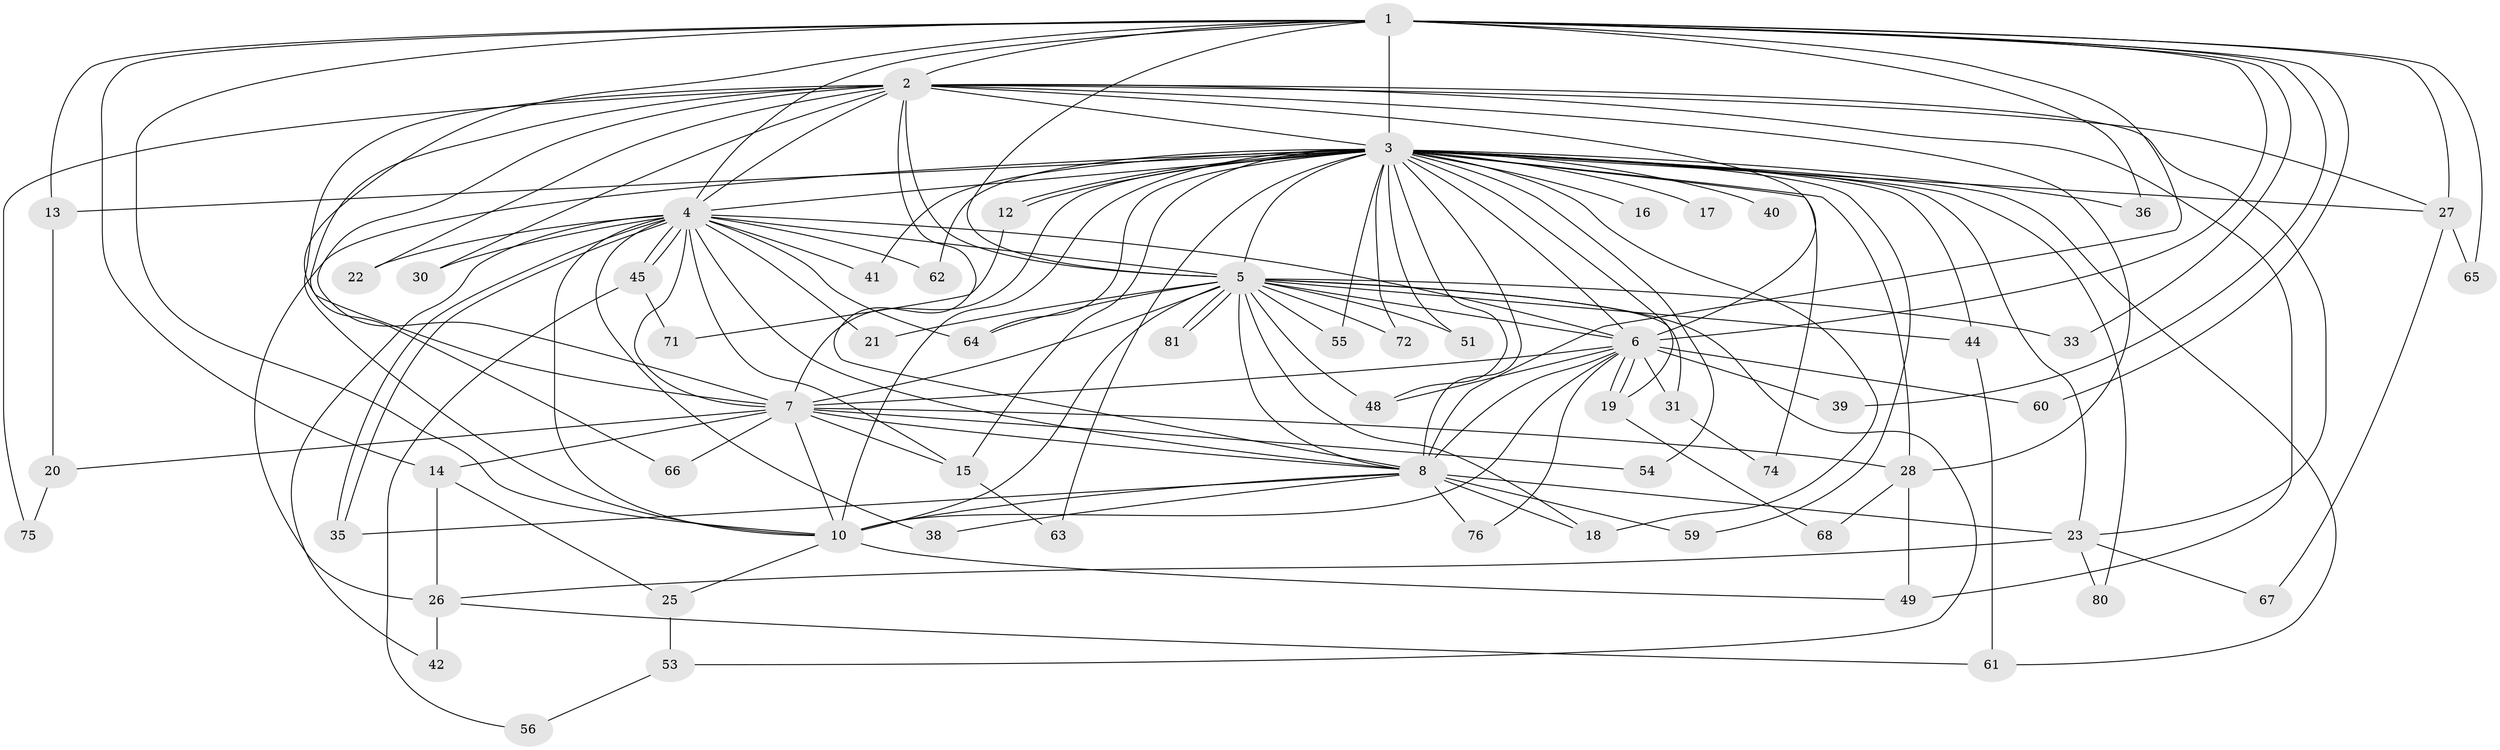 // original degree distribution, {18: 0.024390243902439025, 26: 0.024390243902439025, 23: 0.024390243902439025, 16: 0.012195121951219513, 19: 0.012195121951219513, 15: 0.012195121951219513, 13: 0.012195121951219513, 2: 0.5853658536585366, 3: 0.1951219512195122, 4: 0.036585365853658534, 5: 0.06097560975609756}
// Generated by graph-tools (version 1.1) at 2025/10/02/27/25 16:10:57]
// undirected, 61 vertices, 149 edges
graph export_dot {
graph [start="1"]
  node [color=gray90,style=filled];
  1 [super="+47"];
  2 [super="+11"];
  3 [super="+9"];
  4 [super="+24"];
  5 [super="+58"];
  6 [super="+34"];
  7 [super="+32"];
  8 [super="+73"];
  10 [super="+77"];
  12;
  13;
  14;
  15 [super="+52"];
  16;
  17;
  18 [super="+82"];
  19 [super="+43"];
  20 [super="+29"];
  21;
  22;
  23 [super="+37"];
  25;
  26 [super="+46"];
  27 [super="+50"];
  28 [super="+57"];
  30;
  31;
  33;
  35;
  36;
  38;
  39;
  40;
  41;
  42;
  44;
  45;
  48 [super="+78"];
  49 [super="+79"];
  51;
  53;
  54;
  55;
  56;
  59;
  60;
  61 [super="+69"];
  62;
  63;
  64 [super="+70"];
  65;
  66;
  67;
  68;
  71;
  72;
  74;
  75;
  76;
  80;
  81;
  1 -- 2;
  1 -- 3 [weight=3];
  1 -- 4;
  1 -- 5;
  1 -- 6;
  1 -- 7;
  1 -- 8;
  1 -- 10;
  1 -- 13;
  1 -- 14;
  1 -- 27;
  1 -- 33;
  1 -- 36;
  1 -- 39;
  1 -- 60;
  1 -- 65;
  2 -- 3 [weight=3];
  2 -- 4;
  2 -- 5;
  2 -- 6;
  2 -- 7;
  2 -- 8;
  2 -- 10;
  2 -- 22;
  2 -- 23;
  2 -- 28;
  2 -- 30;
  2 -- 49;
  2 -- 66;
  2 -- 75;
  2 -- 27;
  3 -- 4 [weight=2];
  3 -- 5 [weight=3];
  3 -- 6 [weight=2];
  3 -- 7 [weight=2];
  3 -- 8 [weight=2];
  3 -- 10 [weight=2];
  3 -- 12;
  3 -- 12;
  3 -- 15;
  3 -- 16 [weight=2];
  3 -- 26;
  3 -- 27;
  3 -- 36;
  3 -- 40 [weight=2];
  3 -- 48;
  3 -- 54;
  3 -- 55;
  3 -- 62;
  3 -- 63;
  3 -- 64;
  3 -- 72;
  3 -- 74;
  3 -- 13;
  3 -- 17;
  3 -- 80;
  3 -- 41;
  3 -- 44;
  3 -- 51;
  3 -- 59;
  3 -- 61;
  3 -- 19;
  3 -- 28;
  3 -- 23;
  3 -- 18;
  4 -- 5;
  4 -- 6;
  4 -- 7 [weight=2];
  4 -- 8;
  4 -- 10;
  4 -- 15;
  4 -- 21;
  4 -- 22;
  4 -- 30;
  4 -- 35;
  4 -- 35;
  4 -- 38;
  4 -- 41;
  4 -- 42;
  4 -- 45;
  4 -- 45;
  4 -- 62;
  4 -- 64;
  5 -- 6;
  5 -- 7;
  5 -- 8;
  5 -- 10;
  5 -- 18;
  5 -- 21;
  5 -- 31;
  5 -- 33;
  5 -- 44;
  5 -- 48;
  5 -- 51;
  5 -- 53;
  5 -- 55;
  5 -- 72;
  5 -- 81;
  5 -- 81;
  5 -- 64;
  6 -- 7 [weight=2];
  6 -- 8;
  6 -- 10;
  6 -- 19;
  6 -- 19;
  6 -- 31;
  6 -- 39;
  6 -- 60;
  6 -- 76;
  6 -- 48;
  7 -- 8;
  7 -- 10;
  7 -- 14;
  7 -- 20;
  7 -- 28;
  7 -- 54;
  7 -- 66;
  7 -- 15;
  8 -- 10;
  8 -- 18;
  8 -- 23;
  8 -- 38;
  8 -- 59;
  8 -- 76;
  8 -- 35;
  10 -- 25;
  10 -- 49;
  12 -- 71;
  13 -- 20;
  14 -- 25;
  14 -- 26;
  15 -- 63;
  19 -- 68;
  20 -- 75;
  23 -- 80;
  23 -- 67;
  23 -- 26;
  25 -- 53;
  26 -- 42;
  26 -- 61;
  27 -- 65;
  27 -- 67;
  28 -- 68;
  28 -- 49;
  31 -- 74;
  44 -- 61;
  45 -- 56;
  45 -- 71;
  53 -- 56;
}
